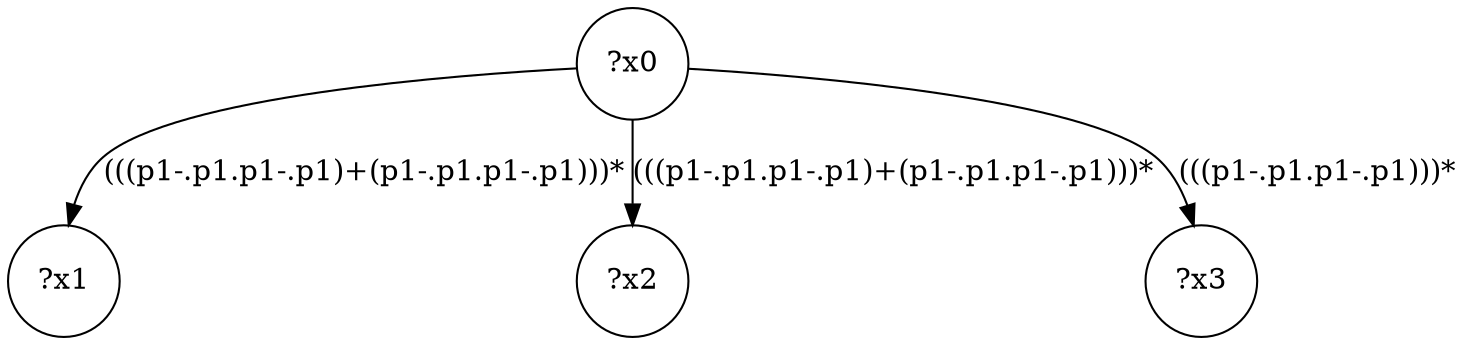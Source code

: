 digraph g {
	x0 [shape=circle, label="?x0"];
	x1 [shape=circle, label="?x1"];
	x0 -> x1 [label="(((p1-.p1.p1-.p1)+(p1-.p1.p1-.p1)))*"];
	x2 [shape=circle, label="?x2"];
	x0 -> x2 [label="(((p1-.p1.p1-.p1)+(p1-.p1.p1-.p1)))*"];
	x3 [shape=circle, label="?x3"];
	x0 -> x3 [label="(((p1-.p1.p1-.p1)))*"];
}
